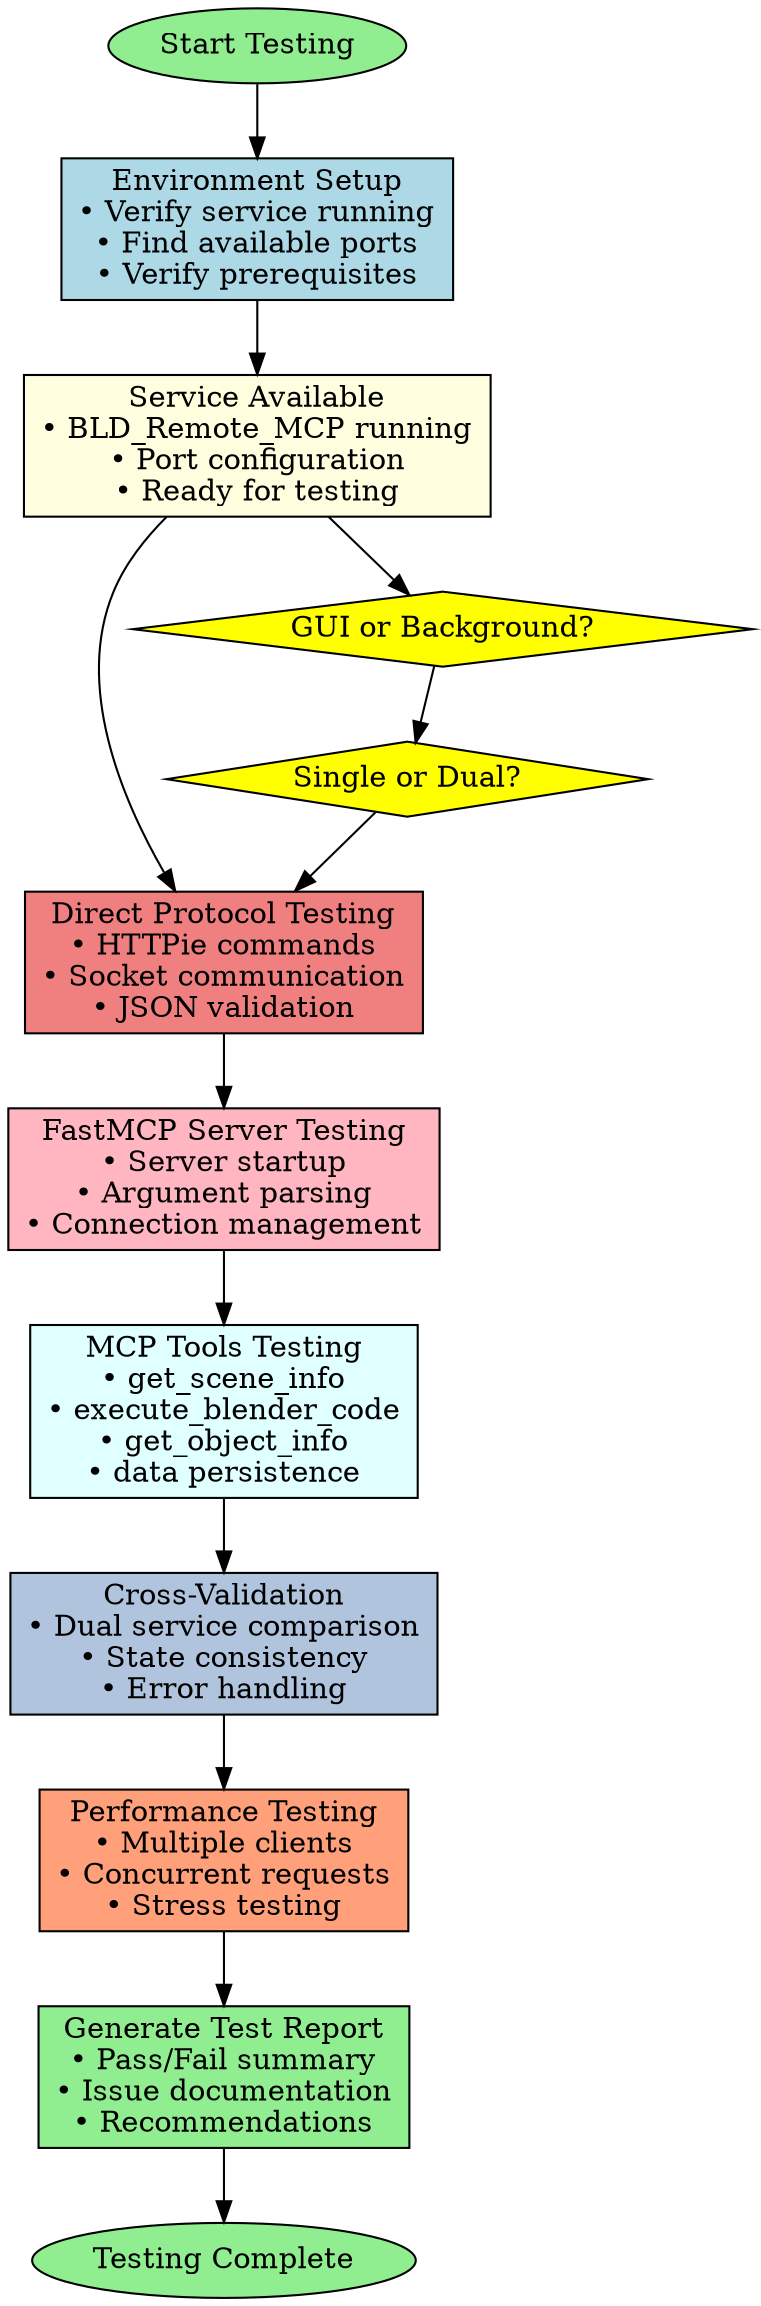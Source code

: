digraph TestFlow {
    rankdir=TB;
    node [shape=box, style=filled];
    
    Start [label="Start Testing", shape=ellipse, fillcolor=lightgreen];
    
    // Setup Phase
    Setup [label="Environment Setup\n• Verify service running\n• Find available ports\n• Verify prerequisites", fillcolor=lightblue];
    
    // Service Startup
    Startup [label="Service Available\n• BLD_Remote_MCP running\n• Port configuration\n• Ready for testing", fillcolor=lightyellow];
    
    // Testing Phases
    Direct [label="Direct Protocol Testing\n• HTTPie commands\n• Socket communication\n• JSON validation", fillcolor=lightcoral];
    
    MCP [label="FastMCP Server Testing\n• Server startup\n• Argument parsing\n• Connection management", fillcolor=lightpink];
    
    Tools [label="MCP Tools Testing\n• get_scene_info\n• execute_blender_code\n• get_object_info\n• data persistence", fillcolor=lightcyan];
    
    CrossVal [label="Cross-Validation\n• Dual service comparison\n• State consistency\n• Error handling", fillcolor=lightsteelblue];
    
    Performance [label="Performance Testing\n• Multiple clients\n• Concurrent requests\n• Stress testing", fillcolor=lightsalmon];
    
    // Results
    Results [label="Generate Test Report\n• Pass/Fail summary\n• Issue documentation\n• Recommendations", fillcolor=lightgreen];
    
    End [label="Testing Complete", shape=ellipse, fillcolor=lightgreen];
    
    // Flow
    Start -> Setup -> Startup;
    Startup -> Direct -> MCP -> Tools -> CrossVal -> Performance -> Results -> End;
    
    // Decision points
    ModeDecision [label="GUI or Background?", shape=diamond, fillcolor=yellow];
    ServiceDecision [label="Single or Dual?", shape=diamond, fillcolor=yellow];
    
    Startup -> ModeDecision;
    ModeDecision -> ServiceDecision;
    ServiceDecision -> Direct;
}
